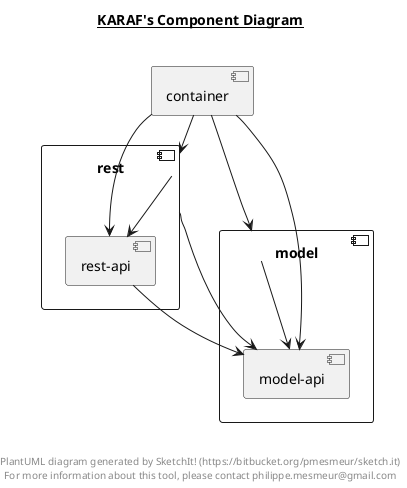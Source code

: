 @startuml

title __KARAF's Component Diagram__\n

  component "rest" {
        [rest-api]
  }


  component "model" {
        [model-api]
  }


  [container] --> [model]
  [container] --> [model-api]
  [container] --> [rest]
  [container] --> [rest-api]
  [model] --> [model-api]
  [rest] --> [model-api]
  [rest] --> [rest-api]
  [rest-api] --> [model-api]


right footer


PlantUML diagram generated by SketchIt! (https://bitbucket.org/pmesmeur/sketch.it)
For more information about this tool, please contact philippe.mesmeur@gmail.com
endfooter

@enduml
